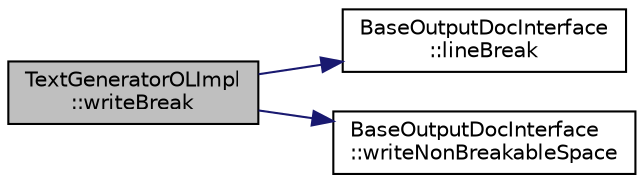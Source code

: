 digraph "TextGeneratorOLImpl::writeBreak"
{
 // LATEX_PDF_SIZE
  edge [fontname="Helvetica",fontsize="10",labelfontname="Helvetica",labelfontsize="10"];
  node [fontname="Helvetica",fontsize="10",shape=record];
  rankdir="LR";
  Node1 [label="TextGeneratorOLImpl\l::writeBreak",height=0.2,width=0.4,color="black", fillcolor="grey75", style="filled", fontcolor="black",tooltip=" "];
  Node1 -> Node2 [color="midnightblue",fontsize="10",style="solid"];
  Node2 [label="BaseOutputDocInterface\l::lineBreak",height=0.2,width=0.4,color="black", fillcolor="white", style="filled",URL="$classBaseOutputDocInterface.html#ae4b641d1d40e6c01ba2f303f0189b592",tooltip=" "];
  Node1 -> Node3 [color="midnightblue",fontsize="10",style="solid"];
  Node3 [label="BaseOutputDocInterface\l::writeNonBreakableSpace",height=0.2,width=0.4,color="black", fillcolor="white", style="filled",URL="$classBaseOutputDocInterface.html#a7a6903af564a1de397adb0887e7e419a",tooltip=" "];
}
